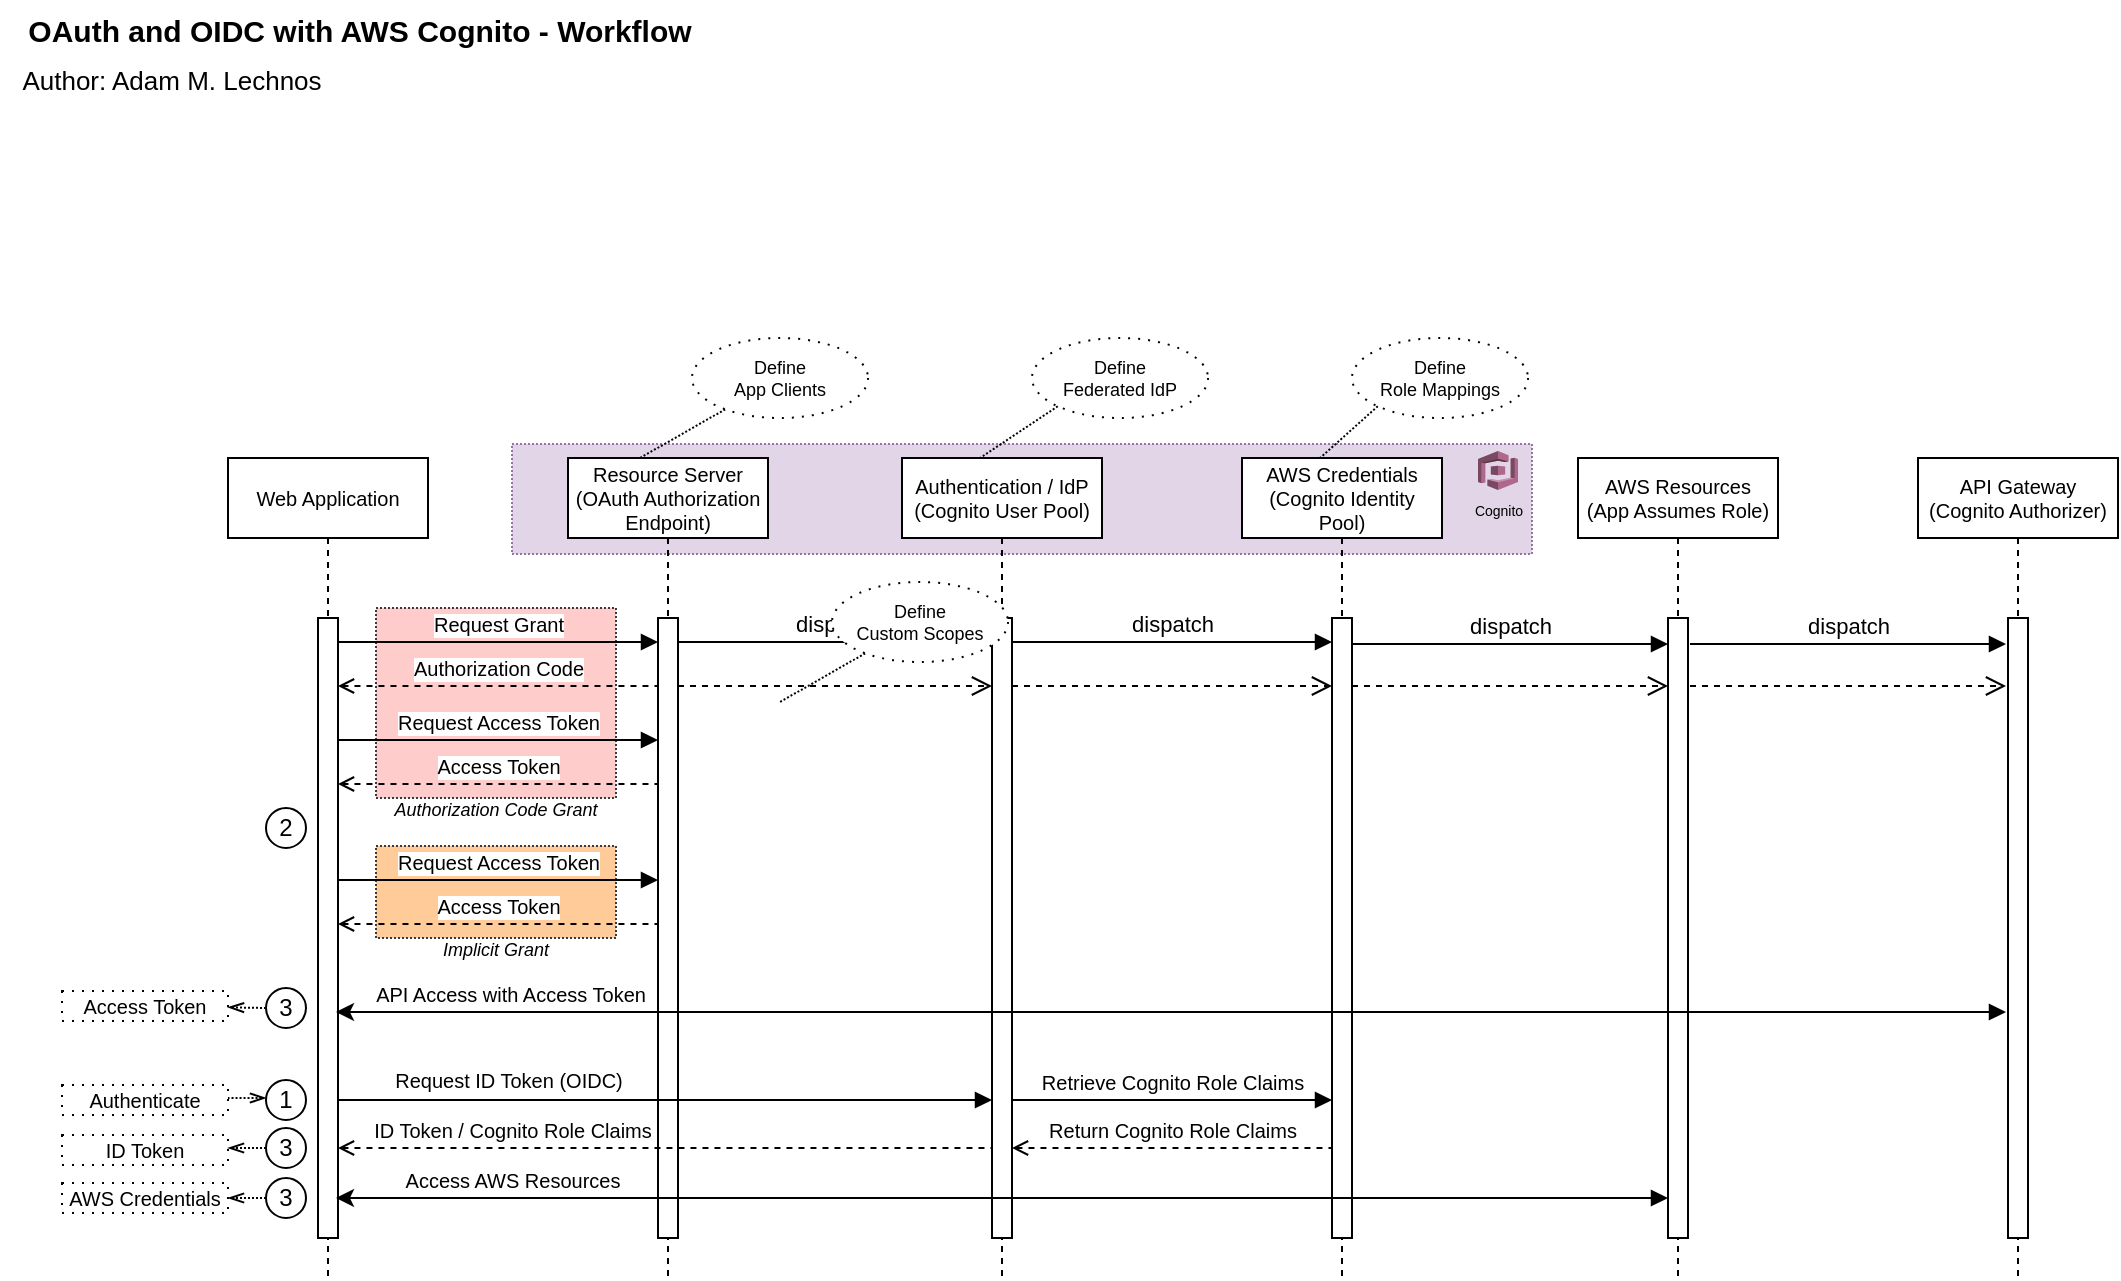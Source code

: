 <mxfile version="23.1.7" type="github">
  <diagram name="Page-1" id="2YBvvXClWsGukQMizWep">
    <mxGraphModel dx="2074" dy="1098" grid="1" gridSize="10" guides="1" tooltips="1" connect="1" arrows="1" fold="1" page="1" pageScale="1" pageWidth="1100" pageHeight="850" math="0" shadow="0">
      <root>
        <mxCell id="0" />
        <mxCell id="1" parent="0" />
        <mxCell id="r72Okk3l7TpYCggT--TZ-46" value="" style="rounded=0;whiteSpace=wrap;html=1;fillColor=#e1d5e7;dashed=1;dashPattern=1 1;strokeColor=#9673a6;" vertex="1" parent="1">
          <mxGeometry x="256" y="223" width="510" height="55" as="geometry" />
        </mxCell>
        <mxCell id="r72Okk3l7TpYCggT--TZ-34" value="" style="rounded=0;whiteSpace=wrap;html=1;fillColor=#ffcc99;dashed=1;dashPattern=1 1;strokeColor=#36393d;" vertex="1" parent="1">
          <mxGeometry x="188" y="424" width="120" height="46" as="geometry" />
        </mxCell>
        <mxCell id="r72Okk3l7TpYCggT--TZ-47" value="" style="rounded=0;whiteSpace=wrap;html=1;fillColor=#ffcccc;dashed=1;dashPattern=1 1;strokeColor=#36393d;" vertex="1" parent="1">
          <mxGeometry x="188" y="305" width="120" height="95" as="geometry" />
        </mxCell>
        <mxCell id="aM9ryv3xv72pqoxQDRHE-1" value="Web Application" style="shape=umlLifeline;perimeter=lifelinePerimeter;whiteSpace=wrap;html=1;container=0;dropTarget=0;collapsible=0;recursiveResize=0;outlineConnect=0;portConstraint=eastwest;newEdgeStyle={&quot;edgeStyle&quot;:&quot;elbowEdgeStyle&quot;,&quot;elbow&quot;:&quot;vertical&quot;,&quot;curved&quot;:0,&quot;rounded&quot;:0};fontSize=10;" parent="1" vertex="1">
          <mxGeometry x="114" y="230" width="100" height="410" as="geometry" />
        </mxCell>
        <mxCell id="aM9ryv3xv72pqoxQDRHE-2" value="" style="html=1;points=[];perimeter=orthogonalPerimeter;outlineConnect=0;targetShapes=umlLifeline;portConstraint=eastwest;newEdgeStyle={&quot;edgeStyle&quot;:&quot;elbowEdgeStyle&quot;,&quot;elbow&quot;:&quot;vertical&quot;,&quot;curved&quot;:0,&quot;rounded&quot;:0};" parent="aM9ryv3xv72pqoxQDRHE-1" vertex="1">
          <mxGeometry x="45" y="80" width="10" height="310" as="geometry" />
        </mxCell>
        <mxCell id="aM9ryv3xv72pqoxQDRHE-5" value="Resource Server&lt;br style=&quot;font-size: 10px;&quot;&gt;(OAuth Authorization Endpoint)" style="shape=umlLifeline;perimeter=lifelinePerimeter;whiteSpace=wrap;html=1;container=0;dropTarget=0;collapsible=0;recursiveResize=0;outlineConnect=0;portConstraint=eastwest;newEdgeStyle={&quot;edgeStyle&quot;:&quot;elbowEdgeStyle&quot;,&quot;elbow&quot;:&quot;vertical&quot;,&quot;curved&quot;:0,&quot;rounded&quot;:0};fontSize=10;" parent="1" vertex="1">
          <mxGeometry x="284" y="230" width="100" height="410" as="geometry" />
        </mxCell>
        <mxCell id="aM9ryv3xv72pqoxQDRHE-6" value="" style="html=1;points=[];perimeter=orthogonalPerimeter;outlineConnect=0;targetShapes=umlLifeline;portConstraint=eastwest;newEdgeStyle={&quot;edgeStyle&quot;:&quot;elbowEdgeStyle&quot;,&quot;elbow&quot;:&quot;vertical&quot;,&quot;curved&quot;:0,&quot;rounded&quot;:0};" parent="aM9ryv3xv72pqoxQDRHE-5" vertex="1">
          <mxGeometry x="45" y="80" width="10" height="310" as="geometry" />
        </mxCell>
        <mxCell id="aM9ryv3xv72pqoxQDRHE-7" value="Request Grant" style="html=1;verticalAlign=bottom;endArrow=block;edgeStyle=elbowEdgeStyle;elbow=vertical;curved=0;rounded=0;fontSize=10;" parent="1" edge="1">
          <mxGeometry relative="1" as="geometry">
            <mxPoint x="169" y="322" as="sourcePoint" />
            <Array as="points">
              <mxPoint x="254" y="322" />
            </Array>
            <mxPoint x="329" y="322" as="targetPoint" />
            <mxPoint as="offset" />
          </mxGeometry>
        </mxCell>
        <mxCell id="aM9ryv3xv72pqoxQDRHE-10" value="Authorization Code" style="html=1;verticalAlign=bottom;endArrow=none;dashed=1;endSize=8;edgeStyle=elbowEdgeStyle;elbow=vertical;curved=0;rounded=0;startArrow=open;startFill=0;endFill=0;fontSize=10;" parent="1" edge="1">
          <mxGeometry relative="1" as="geometry">
            <mxPoint x="329" y="344" as="targetPoint" />
            <Array as="points">
              <mxPoint x="254" y="344" />
            </Array>
            <mxPoint x="169" y="344" as="sourcePoint" />
          </mxGeometry>
        </mxCell>
        <mxCell id="r72Okk3l7TpYCggT--TZ-6" value="AWS Credentials&lt;br style=&quot;font-size: 10px;&quot;&gt;(Cognito Identity Pool)" style="shape=umlLifeline;perimeter=lifelinePerimeter;whiteSpace=wrap;html=1;container=0;dropTarget=0;collapsible=0;recursiveResize=0;outlineConnect=0;portConstraint=eastwest;newEdgeStyle={&quot;edgeStyle&quot;:&quot;elbowEdgeStyle&quot;,&quot;elbow&quot;:&quot;vertical&quot;,&quot;curved&quot;:0,&quot;rounded&quot;:0};fontSize=10;" vertex="1" parent="1">
          <mxGeometry x="621" y="230" width="100" height="410" as="geometry" />
        </mxCell>
        <mxCell id="r72Okk3l7TpYCggT--TZ-7" value="" style="html=1;points=[];perimeter=orthogonalPerimeter;outlineConnect=0;targetShapes=umlLifeline;portConstraint=eastwest;newEdgeStyle={&quot;edgeStyle&quot;:&quot;elbowEdgeStyle&quot;,&quot;elbow&quot;:&quot;vertical&quot;,&quot;curved&quot;:0,&quot;rounded&quot;:0};" vertex="1" parent="r72Okk3l7TpYCggT--TZ-6">
          <mxGeometry x="45" y="80" width="10" height="310" as="geometry" />
        </mxCell>
        <mxCell id="r72Okk3l7TpYCggT--TZ-10" value="dispatch" style="html=1;verticalAlign=bottom;endArrow=block;edgeStyle=elbowEdgeStyle;elbow=vertical;curved=0;rounded=0;" edge="1" parent="1">
          <mxGeometry relative="1" as="geometry">
            <mxPoint x="339" y="322" as="sourcePoint" />
            <Array as="points">
              <mxPoint x="444" y="322" />
            </Array>
            <mxPoint x="496" y="322" as="targetPoint" />
            <mxPoint as="offset" />
          </mxGeometry>
        </mxCell>
        <mxCell id="r72Okk3l7TpYCggT--TZ-23" style="rounded=0;orthogonalLoop=1;jettySize=auto;html=1;dashed=1;endArrow=none;endFill=0;entryX=0.37;entryY=0;entryDx=0;entryDy=0;entryPerimeter=0;dashPattern=1 1;" edge="1" parent="1" source="r72Okk3l7TpYCggT--TZ-12">
          <mxGeometry relative="1" as="geometry">
            <mxPoint x="320" y="230" as="targetPoint" />
            <mxPoint x="353.37" y="214.358" as="sourcePoint" />
          </mxGeometry>
        </mxCell>
        <mxCell id="r72Okk3l7TpYCggT--TZ-12" value="Define&lt;br&gt;App Clients" style="ellipse;whiteSpace=wrap;html=1;fontSize=9;dashed=1;dashPattern=1 4;" vertex="1" parent="1">
          <mxGeometry x="346" y="170" width="88" height="40" as="geometry" />
        </mxCell>
        <mxCell id="r72Okk3l7TpYCggT--TZ-13" value="Define&lt;br&gt;Federated IdP" style="ellipse;whiteSpace=wrap;html=1;fontSize=9;dashed=1;dashPattern=1 4;" vertex="1" parent="1">
          <mxGeometry x="516" y="170" width="88" height="40" as="geometry" />
        </mxCell>
        <mxCell id="r72Okk3l7TpYCggT--TZ-14" value="Define&lt;br&gt;Role Mappings" style="ellipse;whiteSpace=wrap;html=1;fontSize=9;dashed=1;dashPattern=1 4;" vertex="1" parent="1">
          <mxGeometry x="676" y="170" width="88" height="40" as="geometry" />
        </mxCell>
        <mxCell id="r72Okk3l7TpYCggT--TZ-15" value="AWS Resources&lt;br&gt;(App Assumes Role)" style="shape=umlLifeline;perimeter=lifelinePerimeter;whiteSpace=wrap;html=1;container=0;dropTarget=0;collapsible=0;recursiveResize=0;outlineConnect=0;portConstraint=eastwest;newEdgeStyle={&quot;edgeStyle&quot;:&quot;elbowEdgeStyle&quot;,&quot;elbow&quot;:&quot;vertical&quot;,&quot;curved&quot;:0,&quot;rounded&quot;:0};fontSize=10;" vertex="1" parent="1">
          <mxGeometry x="789" y="230" width="100" height="410" as="geometry" />
        </mxCell>
        <mxCell id="r72Okk3l7TpYCggT--TZ-16" value="" style="html=1;points=[];perimeter=orthogonalPerimeter;outlineConnect=0;targetShapes=umlLifeline;portConstraint=eastwest;newEdgeStyle={&quot;edgeStyle&quot;:&quot;elbowEdgeStyle&quot;,&quot;elbow&quot;:&quot;vertical&quot;,&quot;curved&quot;:0,&quot;rounded&quot;:0};" vertex="1" parent="r72Okk3l7TpYCggT--TZ-15">
          <mxGeometry x="45" y="80" width="10" height="310" as="geometry" />
        </mxCell>
        <mxCell id="r72Okk3l7TpYCggT--TZ-18" value="" style="html=1;verticalAlign=bottom;endArrow=open;dashed=1;endSize=8;edgeStyle=elbowEdgeStyle;elbow=vertical;curved=0;rounded=0;" edge="1" parent="1" source="aM9ryv3xv72pqoxQDRHE-6">
          <mxGeometry relative="1" as="geometry">
            <mxPoint x="496" y="344" as="targetPoint" />
            <Array as="points" />
            <mxPoint x="344" y="344" as="sourcePoint" />
          </mxGeometry>
        </mxCell>
        <mxCell id="r72Okk3l7TpYCggT--TZ-4" value="Authentication / IdP&lt;br style=&quot;font-size: 10px;&quot;&gt;(Cognito User Pool)" style="shape=umlLifeline;perimeter=lifelinePerimeter;whiteSpace=wrap;html=1;container=0;dropTarget=0;collapsible=0;recursiveResize=0;outlineConnect=0;portConstraint=eastwest;newEdgeStyle={&quot;edgeStyle&quot;:&quot;elbowEdgeStyle&quot;,&quot;elbow&quot;:&quot;vertical&quot;,&quot;curved&quot;:0,&quot;rounded&quot;:0};fontSize=10;" vertex="1" parent="1">
          <mxGeometry x="451" y="230" width="100" height="410" as="geometry" />
        </mxCell>
        <mxCell id="r72Okk3l7TpYCggT--TZ-5" value="" style="html=1;points=[];perimeter=orthogonalPerimeter;outlineConnect=0;targetShapes=umlLifeline;portConstraint=eastwest;newEdgeStyle={&quot;edgeStyle&quot;:&quot;elbowEdgeStyle&quot;,&quot;elbow&quot;:&quot;vertical&quot;,&quot;curved&quot;:0,&quot;rounded&quot;:0};" vertex="1" parent="r72Okk3l7TpYCggT--TZ-4">
          <mxGeometry x="45" y="80" width="10" height="310" as="geometry" />
        </mxCell>
        <mxCell id="r72Okk3l7TpYCggT--TZ-19" value="dispatch" style="html=1;verticalAlign=bottom;endArrow=block;edgeStyle=elbowEdgeStyle;elbow=vertical;curved=0;rounded=0;" edge="1" parent="1" source="r72Okk3l7TpYCggT--TZ-5" target="r72Okk3l7TpYCggT--TZ-7">
          <mxGeometry relative="1" as="geometry">
            <mxPoint x="507" y="322" as="sourcePoint" />
            <Array as="points">
              <mxPoint x="612" y="322" />
            </Array>
            <mxPoint x="664" y="322" as="targetPoint" />
            <mxPoint as="offset" />
          </mxGeometry>
        </mxCell>
        <mxCell id="r72Okk3l7TpYCggT--TZ-20" value="" style="html=1;verticalAlign=bottom;endArrow=open;dashed=1;endSize=8;edgeStyle=elbowEdgeStyle;elbow=vertical;curved=0;rounded=0;" edge="1" parent="1">
          <mxGeometry relative="1" as="geometry">
            <mxPoint x="666" y="344" as="targetPoint" />
            <Array as="points" />
            <mxPoint x="506" y="344" as="sourcePoint" />
          </mxGeometry>
        </mxCell>
        <mxCell id="r72Okk3l7TpYCggT--TZ-21" value="dispatch" style="html=1;verticalAlign=bottom;endArrow=block;edgeStyle=elbowEdgeStyle;elbow=vertical;curved=0;rounded=0;" edge="1" parent="1" source="r72Okk3l7TpYCggT--TZ-7" target="r72Okk3l7TpYCggT--TZ-16">
          <mxGeometry relative="1" as="geometry">
            <mxPoint x="681" y="323" as="sourcePoint" />
            <Array as="points">
              <mxPoint x="781" y="323" />
            </Array>
            <mxPoint x="833" y="323" as="targetPoint" />
            <mxPoint as="offset" />
          </mxGeometry>
        </mxCell>
        <mxCell id="r72Okk3l7TpYCggT--TZ-22" value="" style="html=1;verticalAlign=bottom;endArrow=open;dashed=1;endSize=8;edgeStyle=elbowEdgeStyle;elbow=vertical;curved=0;rounded=0;" edge="1" parent="1">
          <mxGeometry relative="1" as="geometry">
            <mxPoint x="834" y="344" as="targetPoint" />
            <Array as="points" />
            <mxPoint x="676" y="344" as="sourcePoint" />
          </mxGeometry>
        </mxCell>
        <mxCell id="r72Okk3l7TpYCggT--TZ-24" style="rounded=0;orthogonalLoop=1;jettySize=auto;html=1;dashed=1;endArrow=none;endFill=0;entryX=0.37;entryY=0;entryDx=0;entryDy=0;entryPerimeter=0;dashPattern=1 1;exitX=0;exitY=1;exitDx=0;exitDy=0;" edge="1" parent="1" source="r72Okk3l7TpYCggT--TZ-13">
          <mxGeometry relative="1" as="geometry">
            <mxPoint x="490" y="230" as="targetPoint" />
            <mxPoint x="523" y="214" as="sourcePoint" />
          </mxGeometry>
        </mxCell>
        <mxCell id="r72Okk3l7TpYCggT--TZ-25" style="rounded=0;orthogonalLoop=1;jettySize=auto;html=1;dashed=1;endArrow=none;endFill=0;entryX=0.37;entryY=0;entryDx=0;entryDy=0;entryPerimeter=0;dashPattern=1 1;exitX=0;exitY=1;exitDx=0;exitDy=0;" edge="1" parent="1" source="r72Okk3l7TpYCggT--TZ-14">
          <mxGeometry relative="1" as="geometry">
            <mxPoint x="660" y="230" as="targetPoint" />
            <mxPoint x="693" y="214" as="sourcePoint" />
          </mxGeometry>
        </mxCell>
        <mxCell id="r72Okk3l7TpYCggT--TZ-26" value="API Gateway&lt;br style=&quot;font-size: 10px;&quot;&gt;(Cognito Authorizer)" style="shape=umlLifeline;perimeter=lifelinePerimeter;whiteSpace=wrap;html=1;container=0;dropTarget=0;collapsible=0;recursiveResize=0;outlineConnect=0;portConstraint=eastwest;newEdgeStyle={&quot;edgeStyle&quot;:&quot;elbowEdgeStyle&quot;,&quot;elbow&quot;:&quot;vertical&quot;,&quot;curved&quot;:0,&quot;rounded&quot;:0};fontSize=10;" vertex="1" parent="1">
          <mxGeometry x="959" y="230" width="100" height="410" as="geometry" />
        </mxCell>
        <mxCell id="r72Okk3l7TpYCggT--TZ-27" value="" style="html=1;points=[];perimeter=orthogonalPerimeter;outlineConnect=0;targetShapes=umlLifeline;portConstraint=eastwest;newEdgeStyle={&quot;edgeStyle&quot;:&quot;elbowEdgeStyle&quot;,&quot;elbow&quot;:&quot;vertical&quot;,&quot;curved&quot;:0,&quot;rounded&quot;:0};" vertex="1" parent="r72Okk3l7TpYCggT--TZ-26">
          <mxGeometry x="45" y="80" width="10" height="310" as="geometry" />
        </mxCell>
        <mxCell id="r72Okk3l7TpYCggT--TZ-28" value="dispatch" style="html=1;verticalAlign=bottom;endArrow=block;edgeStyle=elbowEdgeStyle;elbow=vertical;curved=0;rounded=0;" edge="1" parent="1">
          <mxGeometry relative="1" as="geometry">
            <mxPoint x="845" y="323" as="sourcePoint" />
            <Array as="points">
              <mxPoint x="950" y="323" />
            </Array>
            <mxPoint x="1003" y="323" as="targetPoint" />
            <mxPoint as="offset" />
          </mxGeometry>
        </mxCell>
        <mxCell id="r72Okk3l7TpYCggT--TZ-29" value="" style="html=1;verticalAlign=bottom;endArrow=open;dashed=1;endSize=8;edgeStyle=elbowEdgeStyle;elbow=vertical;curved=0;rounded=0;" edge="1" parent="1">
          <mxGeometry relative="1" as="geometry">
            <mxPoint x="1003" y="344" as="targetPoint" />
            <Array as="points" />
            <mxPoint x="845" y="344" as="sourcePoint" />
          </mxGeometry>
        </mxCell>
        <mxCell id="r72Okk3l7TpYCggT--TZ-36" value="Cognito" style="outlineConnect=0;dashed=0;verticalLabelPosition=bottom;verticalAlign=top;align=center;html=1;shape=mxgraph.aws3.cognito;fillColor=#AD688B;gradientColor=none;fontSize=7;" vertex="1" parent="1">
          <mxGeometry x="739" y="226.5" width="20" height="19.5" as="geometry" />
        </mxCell>
        <mxCell id="r72Okk3l7TpYCggT--TZ-38" value="Request Access Token" style="html=1;verticalAlign=bottom;endArrow=block;edgeStyle=elbowEdgeStyle;elbow=vertical;curved=0;rounded=0;fontSize=10;" edge="1" parent="1">
          <mxGeometry relative="1" as="geometry">
            <mxPoint x="169" y="371" as="sourcePoint" />
            <Array as="points">
              <mxPoint x="254" y="371" />
            </Array>
            <mxPoint x="329" y="371" as="targetPoint" />
            <mxPoint as="offset" />
          </mxGeometry>
        </mxCell>
        <mxCell id="r72Okk3l7TpYCggT--TZ-39" value="Access Token" style="html=1;verticalAlign=bottom;endArrow=none;dashed=1;endSize=8;edgeStyle=elbowEdgeStyle;elbow=vertical;curved=0;rounded=0;startArrow=open;startFill=0;endFill=0;fontSize=10;" edge="1" parent="1">
          <mxGeometry relative="1" as="geometry">
            <mxPoint x="329" y="393" as="targetPoint" />
            <Array as="points">
              <mxPoint x="254" y="393" />
            </Array>
            <mxPoint x="169" y="393" as="sourcePoint" />
          </mxGeometry>
        </mxCell>
        <mxCell id="r72Okk3l7TpYCggT--TZ-40" style="rounded=0;orthogonalLoop=1;jettySize=auto;html=1;dashed=1;endArrow=none;endFill=0;entryX=0.37;entryY=0;entryDx=0;entryDy=0;entryPerimeter=0;dashPattern=1 1;" edge="1" parent="1">
          <mxGeometry relative="1" as="geometry">
            <mxPoint x="390" y="352" as="targetPoint" />
            <mxPoint x="432.609" y="327.652" as="sourcePoint" />
          </mxGeometry>
        </mxCell>
        <mxCell id="r72Okk3l7TpYCggT--TZ-41" value="Define&lt;br&gt;Custom Scopes" style="ellipse;whiteSpace=wrap;html=1;fontSize=9;dashed=1;dashPattern=1 4;" vertex="1" parent="1">
          <mxGeometry x="416" y="292" width="88" height="40" as="geometry" />
        </mxCell>
        <mxCell id="r72Okk3l7TpYCggT--TZ-44" value="Request Access Token" style="html=1;verticalAlign=bottom;endArrow=block;edgeStyle=elbowEdgeStyle;elbow=vertical;curved=0;rounded=0;fontSize=10;" edge="1" parent="1">
          <mxGeometry relative="1" as="geometry">
            <mxPoint x="169" y="441" as="sourcePoint" />
            <Array as="points">
              <mxPoint x="254" y="441" />
            </Array>
            <mxPoint x="329" y="441" as="targetPoint" />
            <mxPoint as="offset" />
          </mxGeometry>
        </mxCell>
        <mxCell id="r72Okk3l7TpYCggT--TZ-45" value="Access Token" style="html=1;verticalAlign=bottom;endArrow=none;dashed=1;endSize=8;edgeStyle=elbowEdgeStyle;elbow=vertical;curved=0;rounded=0;startArrow=open;startFill=0;endFill=0;fontSize=10;" edge="1" parent="1">
          <mxGeometry relative="1" as="geometry">
            <mxPoint x="329" y="463" as="targetPoint" />
            <Array as="points">
              <mxPoint x="254" y="463" />
            </Array>
            <mxPoint x="169" y="463" as="sourcePoint" />
          </mxGeometry>
        </mxCell>
        <mxCell id="r72Okk3l7TpYCggT--TZ-48" value="Implicit Grant" style="text;html=1;align=center;verticalAlign=middle;whiteSpace=wrap;rounded=0;fontSize=9;fontStyle=2" vertex="1" parent="1">
          <mxGeometry x="203" y="471" width="90" height="10" as="geometry" />
        </mxCell>
        <mxCell id="r72Okk3l7TpYCggT--TZ-49" value="Authorization Code Grant" style="text;html=1;align=center;verticalAlign=middle;whiteSpace=wrap;rounded=0;fontSize=9;fontStyle=2" vertex="1" parent="1">
          <mxGeometry x="193" y="402" width="110" height="8" as="geometry" />
        </mxCell>
        <mxCell id="r72Okk3l7TpYCggT--TZ-52" value="Retrieve Cognito Role Claims" style="html=1;verticalAlign=bottom;endArrow=block;edgeStyle=elbowEdgeStyle;elbow=vertical;curved=0;rounded=0;fontSize=10;" edge="1" parent="1">
          <mxGeometry relative="1" as="geometry">
            <mxPoint x="506" y="551" as="sourcePoint" />
            <Array as="points">
              <mxPoint x="591" y="551" />
            </Array>
            <mxPoint x="666" y="551" as="targetPoint" />
            <mxPoint as="offset" />
          </mxGeometry>
        </mxCell>
        <mxCell id="r72Okk3l7TpYCggT--TZ-50" value="Request ID Token (OIDC)" style="html=1;verticalAlign=bottom;endArrow=block;edgeStyle=elbowEdgeStyle;elbow=vertical;curved=0;rounded=0;fontSize=10;" edge="1" parent="1">
          <mxGeometry x="-0.48" y="1" relative="1" as="geometry">
            <mxPoint x="169" y="551" as="sourcePoint" />
            <Array as="points">
              <mxPoint x="254" y="551" />
            </Array>
            <mxPoint x="496" y="551" as="targetPoint" />
            <mxPoint as="offset" />
          </mxGeometry>
        </mxCell>
        <mxCell id="r72Okk3l7TpYCggT--TZ-51" value="ID Token / Cognito Role Claims" style="html=1;verticalAlign=bottom;endArrow=none;dashed=1;endSize=8;edgeStyle=elbowEdgeStyle;elbow=vertical;curved=0;rounded=0;startArrow=open;startFill=0;endFill=0;fontSize=10;" edge="1" parent="1">
          <mxGeometry x="-0.468" relative="1" as="geometry">
            <mxPoint x="496" y="575" as="targetPoint" />
            <Array as="points">
              <mxPoint x="254" y="575" />
            </Array>
            <mxPoint x="169" y="575" as="sourcePoint" />
            <mxPoint as="offset" />
          </mxGeometry>
        </mxCell>
        <mxCell id="r72Okk3l7TpYCggT--TZ-54" value="Return Cognito Role Claims" style="html=1;verticalAlign=bottom;endArrow=none;dashed=1;endSize=8;edgeStyle=elbowEdgeStyle;elbow=vertical;curved=0;rounded=0;startArrow=open;startFill=0;endFill=0;fontSize=10;" edge="1" parent="1">
          <mxGeometry relative="1" as="geometry">
            <mxPoint x="666" y="575" as="targetPoint" />
            <Array as="points">
              <mxPoint x="591" y="575" />
            </Array>
            <mxPoint x="506" y="575" as="sourcePoint" />
          </mxGeometry>
        </mxCell>
        <mxCell id="r72Okk3l7TpYCggT--TZ-56" value="API Access with Access Token" style="html=1;verticalAlign=bottom;endArrow=block;edgeStyle=elbowEdgeStyle;elbow=vertical;curved=0;rounded=0;fontSize=10;startArrow=classic;startFill=1;" edge="1" parent="1">
          <mxGeometry x="-0.792" relative="1" as="geometry">
            <mxPoint x="168" y="507" as="sourcePoint" />
            <Array as="points">
              <mxPoint x="253" y="507" />
            </Array>
            <mxPoint x="1003" y="507" as="targetPoint" />
            <mxPoint as="offset" />
          </mxGeometry>
        </mxCell>
        <mxCell id="r72Okk3l7TpYCggT--TZ-57" value="Access AWS Resources" style="html=1;verticalAlign=bottom;endArrow=block;edgeStyle=elbowEdgeStyle;elbow=vertical;curved=0;rounded=0;fontSize=10;startArrow=classic;startFill=1;" edge="1" parent="1" target="r72Okk3l7TpYCggT--TZ-16">
          <mxGeometry x="-0.736" relative="1" as="geometry">
            <mxPoint x="168" y="600" as="sourcePoint" />
            <Array as="points">
              <mxPoint x="253" y="600" />
            </Array>
            <mxPoint x="1003" y="600" as="targetPoint" />
            <mxPoint as="offset" />
          </mxGeometry>
        </mxCell>
        <mxCell id="r72Okk3l7TpYCggT--TZ-59" value="" style="ellipse;whiteSpace=wrap;html=1;aspect=fixed;" vertex="1" parent="1">
          <mxGeometry x="133" y="541" width="20" height="20" as="geometry" />
        </mxCell>
        <mxCell id="r72Okk3l7TpYCggT--TZ-58" value="1" style="text;html=1;align=center;verticalAlign=middle;whiteSpace=wrap;rounded=0;" vertex="1" parent="1">
          <mxGeometry x="133" y="541" width="20" height="20" as="geometry" />
        </mxCell>
        <mxCell id="r72Okk3l7TpYCggT--TZ-60" value="" style="ellipse;whiteSpace=wrap;html=1;aspect=fixed;" vertex="1" parent="1">
          <mxGeometry x="133" y="565" width="20" height="20" as="geometry" />
        </mxCell>
        <mxCell id="r72Okk3l7TpYCggT--TZ-61" value="3" style="text;html=1;align=center;verticalAlign=middle;whiteSpace=wrap;rounded=0;" vertex="1" parent="1">
          <mxGeometry x="133" y="565" width="20" height="20" as="geometry" />
        </mxCell>
        <mxCell id="r72Okk3l7TpYCggT--TZ-67" value="" style="ellipse;whiteSpace=wrap;html=1;aspect=fixed;" vertex="1" parent="1">
          <mxGeometry x="133" y="495" width="20" height="20" as="geometry" />
        </mxCell>
        <mxCell id="r72Okk3l7TpYCggT--TZ-68" value="3" style="text;html=1;align=center;verticalAlign=middle;whiteSpace=wrap;rounded=0;" vertex="1" parent="1">
          <mxGeometry x="133" y="495" width="20" height="20" as="geometry" />
        </mxCell>
        <mxCell id="r72Okk3l7TpYCggT--TZ-70" value="" style="ellipse;whiteSpace=wrap;html=1;aspect=fixed;" vertex="1" parent="1">
          <mxGeometry x="133" y="405" width="20" height="20" as="geometry" />
        </mxCell>
        <mxCell id="r72Okk3l7TpYCggT--TZ-71" value="2" style="text;html=1;align=center;verticalAlign=middle;whiteSpace=wrap;rounded=0;" vertex="1" parent="1">
          <mxGeometry x="133" y="405" width="20" height="20" as="geometry" />
        </mxCell>
        <mxCell id="r72Okk3l7TpYCggT--TZ-73" value="" style="ellipse;whiteSpace=wrap;html=1;aspect=fixed;" vertex="1" parent="1">
          <mxGeometry x="133" y="590" width="20" height="20" as="geometry" />
        </mxCell>
        <mxCell id="r72Okk3l7TpYCggT--TZ-74" value="3" style="text;html=1;align=center;verticalAlign=middle;whiteSpace=wrap;rounded=0;" vertex="1" parent="1">
          <mxGeometry x="133" y="590" width="20" height="20" as="geometry" />
        </mxCell>
        <mxCell id="r72Okk3l7TpYCggT--TZ-75" value="Authenticate" style="rounded=0;whiteSpace=wrap;html=1;fontSize=10;verticalAlign=middle;dashed=1;dashPattern=1 4;" vertex="1" parent="1">
          <mxGeometry x="31" y="543.5" width="83" height="15" as="geometry" />
        </mxCell>
        <mxCell id="r72Okk3l7TpYCggT--TZ-76" value="Access Token" style="rounded=0;whiteSpace=wrap;html=1;fontSize=10;verticalAlign=middle;dashed=1;dashPattern=1 4;" vertex="1" parent="1">
          <mxGeometry x="31" y="496.5" width="83" height="15" as="geometry" />
        </mxCell>
        <mxCell id="r72Okk3l7TpYCggT--TZ-77" value="ID Token" style="rounded=0;whiteSpace=wrap;html=1;fontSize=10;verticalAlign=middle;dashed=1;dashPattern=1 4;" vertex="1" parent="1">
          <mxGeometry x="31" y="568.5" width="83" height="15" as="geometry" />
        </mxCell>
        <mxCell id="r72Okk3l7TpYCggT--TZ-78" value="AWS Credentials" style="rounded=0;whiteSpace=wrap;html=1;fontSize=10;verticalAlign=middle;dashed=1;dashPattern=1 4;" vertex="1" parent="1">
          <mxGeometry x="31" y="592.5" width="83" height="15" as="geometry" />
        </mxCell>
        <mxCell id="r72Okk3l7TpYCggT--TZ-79" style="rounded=0;orthogonalLoop=1;jettySize=auto;html=1;dashed=1;endArrow=openThin;endFill=0;dashPattern=1 1;exitX=0;exitY=0.5;exitDx=0;exitDy=0;startArrow=none;startFill=0;" edge="1" parent="1" target="r72Okk3l7TpYCggT--TZ-76">
          <mxGeometry relative="1" as="geometry">
            <mxPoint x="115" y="506" as="targetPoint" />
            <mxPoint x="133" y="505" as="sourcePoint" />
          </mxGeometry>
        </mxCell>
        <mxCell id="r72Okk3l7TpYCggT--TZ-80" style="rounded=0;orthogonalLoop=1;jettySize=auto;html=1;dashed=1;endArrow=openThin;endFill=0;dashPattern=1 1;exitX=0;exitY=0.5;exitDx=0;exitDy=0;startArrow=none;startFill=0;" edge="1" parent="1">
          <mxGeometry relative="1" as="geometry">
            <mxPoint x="114" y="575" as="targetPoint" />
            <mxPoint x="133" y="575" as="sourcePoint" />
          </mxGeometry>
        </mxCell>
        <mxCell id="r72Okk3l7TpYCggT--TZ-81" style="rounded=0;orthogonalLoop=1;jettySize=auto;html=1;dashed=1;endArrow=openThin;endFill=0;dashPattern=1 1;exitX=0;exitY=0.5;exitDx=0;exitDy=0;startArrow=none;startFill=0;" edge="1" parent="1">
          <mxGeometry relative="1" as="geometry">
            <mxPoint x="114" y="600" as="targetPoint" />
            <mxPoint x="133" y="600" as="sourcePoint" />
          </mxGeometry>
        </mxCell>
        <mxCell id="r72Okk3l7TpYCggT--TZ-82" style="rounded=0;orthogonalLoop=1;jettySize=auto;html=1;dashed=1;endArrow=none;endFill=0;dashPattern=1 1;exitX=0;exitY=0.5;exitDx=0;exitDy=0;startArrow=openThin;startFill=0;" edge="1" parent="1">
          <mxGeometry relative="1" as="geometry">
            <mxPoint x="114" y="550" as="targetPoint" />
            <mxPoint x="133" y="550" as="sourcePoint" />
          </mxGeometry>
        </mxCell>
        <mxCell id="r72Okk3l7TpYCggT--TZ-83" value="OAuth and OIDC with AWS Cognito - Workflow" style="text;html=1;align=center;verticalAlign=middle;whiteSpace=wrap;rounded=0;fontSize=15;fontStyle=1" vertex="1" parent="1">
          <mxGeometry y="1" width="360" height="30" as="geometry" />
        </mxCell>
        <mxCell id="r72Okk3l7TpYCggT--TZ-84" value="Author: Adam M. Lechnos" style="text;html=1;align=center;verticalAlign=middle;whiteSpace=wrap;rounded=0;fontSize=13;fontStyle=0" vertex="1" parent="1">
          <mxGeometry x="6" y="26" width="160" height="30" as="geometry" />
        </mxCell>
      </root>
    </mxGraphModel>
  </diagram>
</mxfile>
